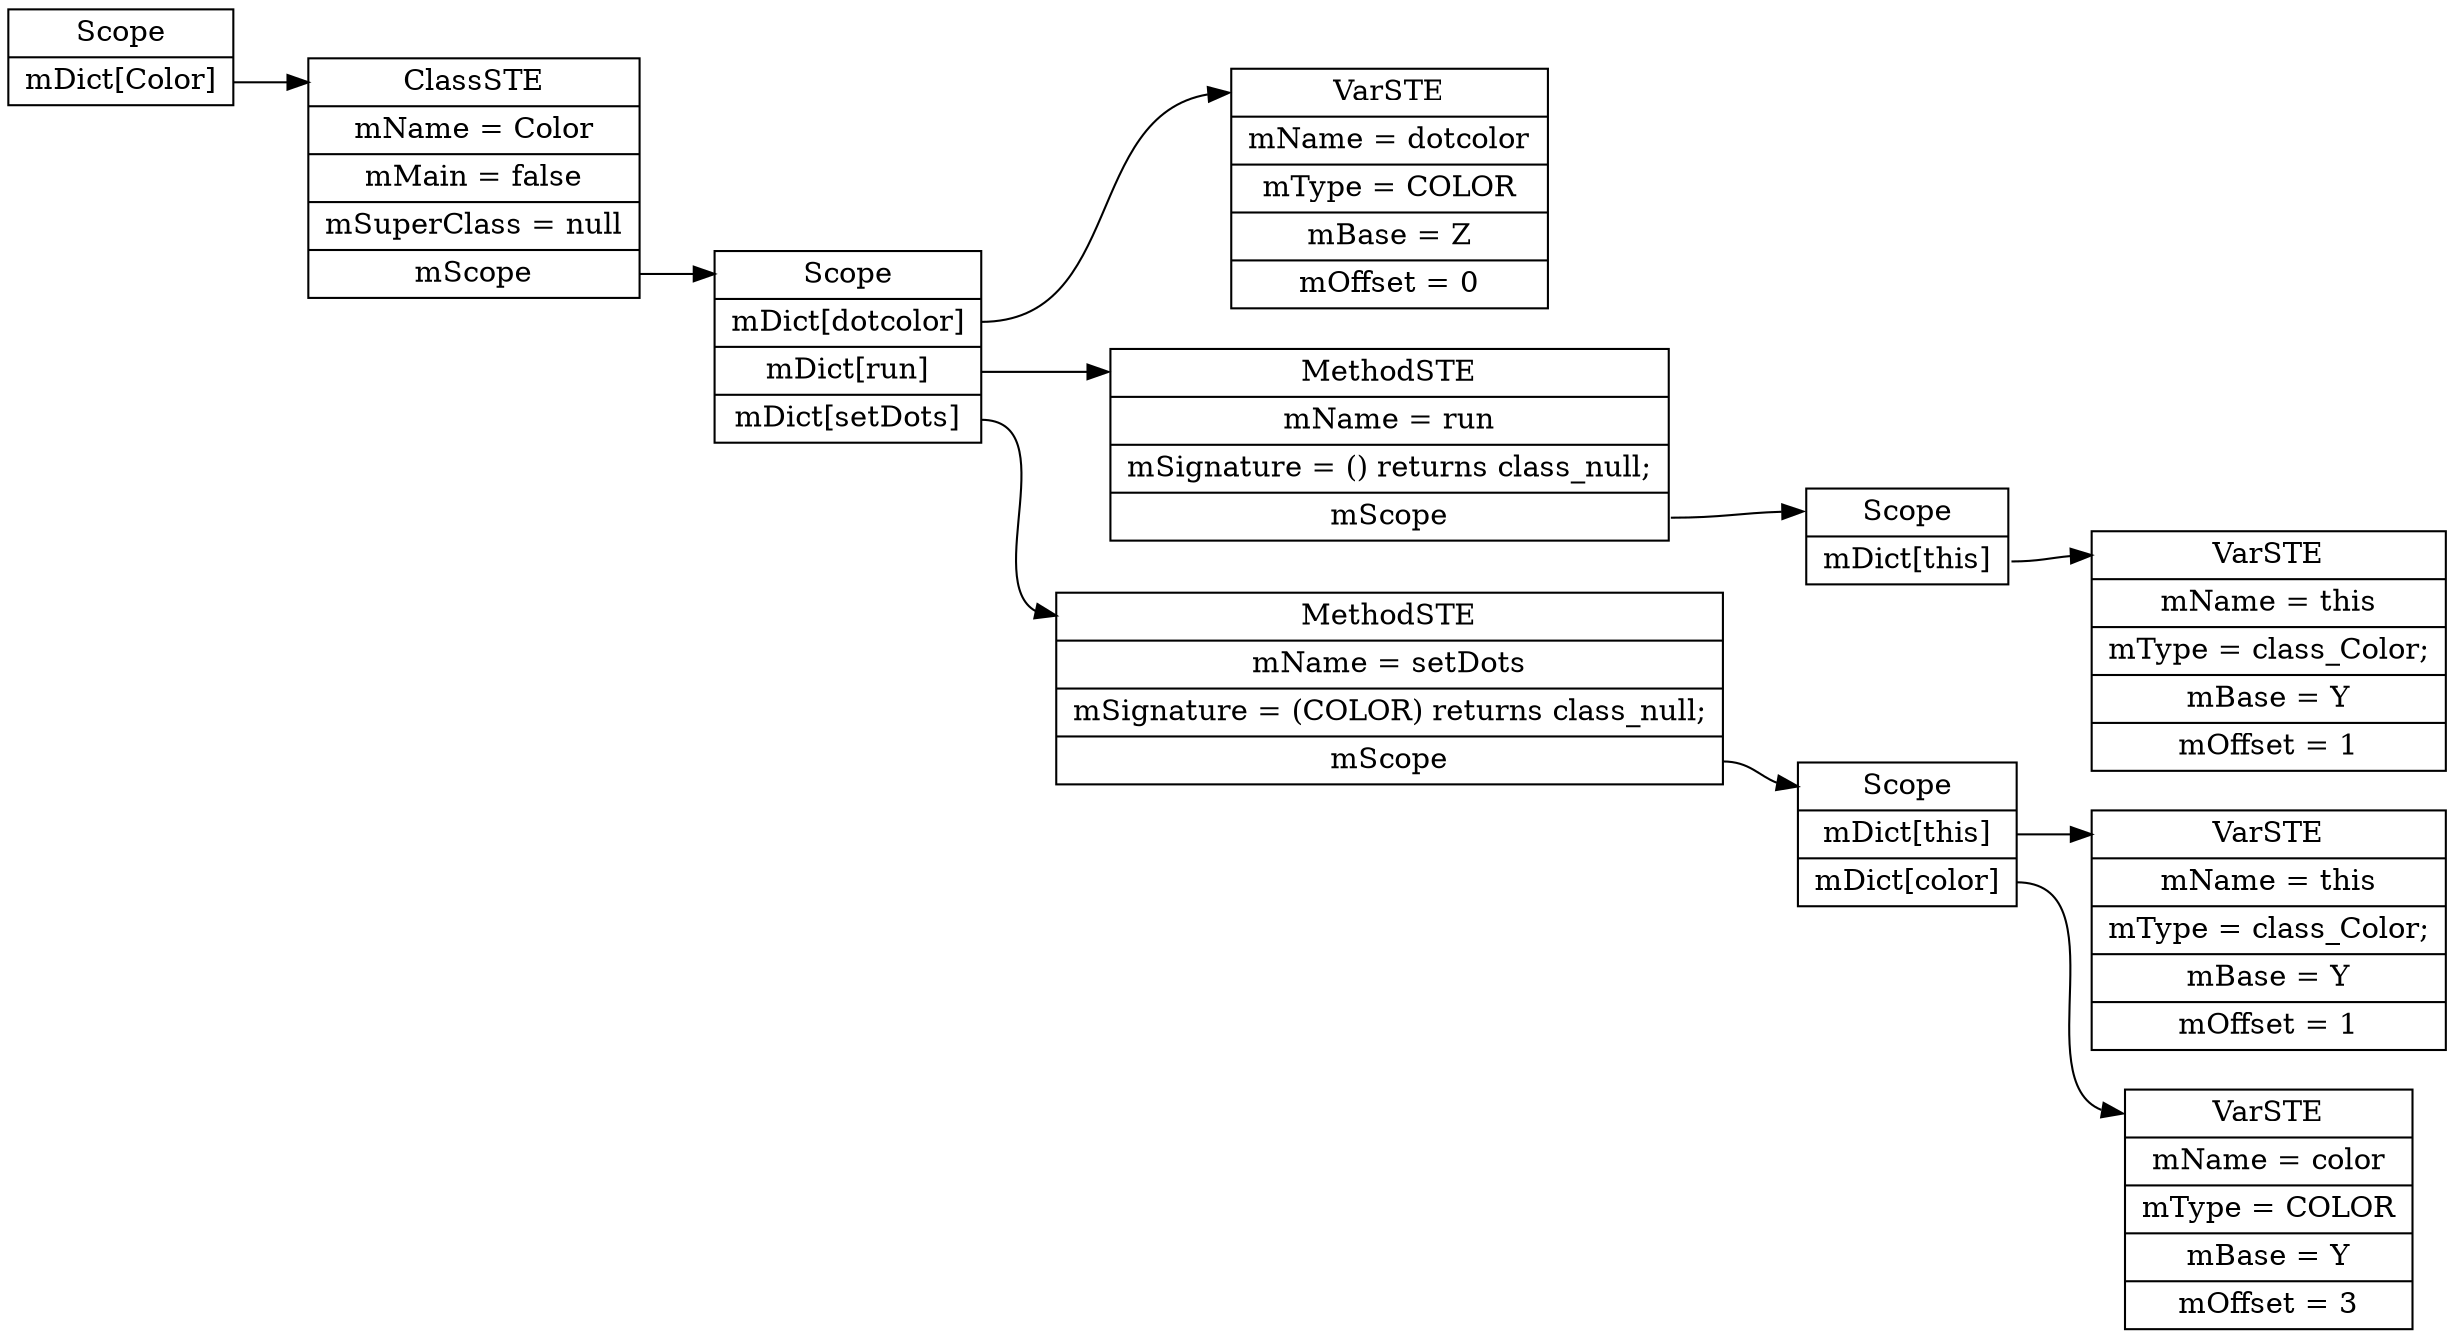 digraph SymTable {
	graph [rankdir="LR"];
	node [shape=record];
	0 [label=" <f0> Scope | <f1> mDict\[Color\] "];
	0:<f1> -> 1:<f0>;
	1 [label=" <f0> ClassSTE | <f1> mName = Color| <f2> mMain = false| <f3> mSuperClass = null| <f4> mScope "];
	1:<f4> -> 2:<f0>;
	2 [label=" <f0> Scope | <f1> mDict\[dotcolor\] | <f2> mDict\[run\] | <f3> mDict\[setDots\] "];
	2:<f1> -> 3:<f0>;
	3 [label=" <f0> VarSTE | <f1> mName = dotcolor| <f2> mType = COLOR| <f3> mBase = Z| <f4> mOffset = 0"];
	2:<f2> -> 4:<f0>;
	4 [label=" <f0> MethodSTE | <f1> mName = run| <f2> mSignature = () returns class_null;| <f3> mScope "];
	4:<f3> -> 5:<f0>;
	5 [label=" <f0> Scope | <f1> mDict\[this\] "];
	5:<f1> -> 6:<f0>;
	6 [label=" <f0> VarSTE | <f1> mName = this| <f2> mType = class_Color;| <f3> mBase = Y| <f4> mOffset = 1"];
	2:<f3> -> 7:<f0>;
	7 [label=" <f0> MethodSTE | <f1> mName = setDots| <f2> mSignature = (COLOR) returns class_null;| <f3> mScope "];
	7:<f3> -> 8:<f0>;
	8 [label=" <f0> Scope | <f1> mDict\[this\] | <f2> mDict\[color\] "];
	8:<f1> -> 9:<f0>;
	9 [label=" <f0> VarSTE | <f1> mName = this| <f2> mType = class_Color;| <f3> mBase = Y| <f4> mOffset = 1"];
	8:<f2> -> 10:<f0>;
	10 [label=" <f0> VarSTE | <f1> mName = color| <f2> mType = COLOR| <f3> mBase = Y| <f4> mOffset = 3"];
}
